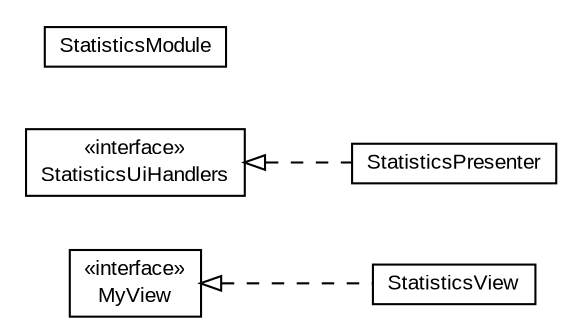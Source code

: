 #!/usr/local/bin/dot
#
# Class diagram 
# Generated by UMLGraph version R5_6-24-gf6e263 (http://www.umlgraph.org/)
#

digraph G {
	edge [fontname="arial",fontsize=10,labelfontname="arial",labelfontsize=10];
	node [fontname="arial",fontsize=10,shape=plaintext];
	nodesep=0.25;
	ranksep=0.5;
	rankdir=LR;
	// com.gwtplatform.carstore.client.application.stats.StatisticsView
	c67129 [label=<<table title="com.gwtplatform.carstore.client.application.stats.StatisticsView" border="0" cellborder="1" cellspacing="0" cellpadding="2" port="p" href="./StatisticsView.html">
		<tr><td><table border="0" cellspacing="0" cellpadding="1">
<tr><td align="center" balign="center"> StatisticsView </td></tr>
		</table></td></tr>
		</table>>, URL="./StatisticsView.html", fontname="arial", fontcolor="black", fontsize=10.0];
	// com.gwtplatform.carstore.client.application.stats.StatisticsUiHandlers
	c67130 [label=<<table title="com.gwtplatform.carstore.client.application.stats.StatisticsUiHandlers" border="0" cellborder="1" cellspacing="0" cellpadding="2" port="p" href="./StatisticsUiHandlers.html">
		<tr><td><table border="0" cellspacing="0" cellpadding="1">
<tr><td align="center" balign="center"> &#171;interface&#187; </td></tr>
<tr><td align="center" balign="center"> StatisticsUiHandlers </td></tr>
		</table></td></tr>
		</table>>, URL="./StatisticsUiHandlers.html", fontname="arial", fontcolor="black", fontsize=10.0];
	// com.gwtplatform.carstore.client.application.stats.StatisticsPresenter
	c67131 [label=<<table title="com.gwtplatform.carstore.client.application.stats.StatisticsPresenter" border="0" cellborder="1" cellspacing="0" cellpadding="2" port="p" href="./StatisticsPresenter.html">
		<tr><td><table border="0" cellspacing="0" cellpadding="1">
<tr><td align="center" balign="center"> StatisticsPresenter </td></tr>
		</table></td></tr>
		</table>>, URL="./StatisticsPresenter.html", fontname="arial", fontcolor="black", fontsize=10.0];
	// com.gwtplatform.carstore.client.application.stats.StatisticsModule
	c67132 [label=<<table title="com.gwtplatform.carstore.client.application.stats.StatisticsModule" border="0" cellborder="1" cellspacing="0" cellpadding="2" port="p" href="./StatisticsModule.html">
		<tr><td><table border="0" cellspacing="0" cellpadding="1">
<tr><td align="center" balign="center"> StatisticsModule </td></tr>
		</table></td></tr>
		</table>>, URL="./StatisticsModule.html", fontname="arial", fontcolor="black", fontsize=10.0];
	//com.gwtplatform.carstore.client.application.stats.StatisticsView implements com.gwtplatform.carstore.client.application.stats.StatisticsPresenter.MyView
	c67253:p -> c67129:p [dir=back,arrowtail=empty,style=dashed];
	//com.gwtplatform.carstore.client.application.stats.StatisticsPresenter implements com.gwtplatform.carstore.client.application.stats.StatisticsUiHandlers
	c67130:p -> c67131:p [dir=back,arrowtail=empty,style=dashed];
	// com.gwtplatform.carstore.client.application.stats.StatisticsPresenter.MyView
	c67253 [label=<<table title="com.gwtplatform.carstore.client.application.stats.StatisticsPresenter.MyView" border="0" cellborder="1" cellspacing="0" cellpadding="2" port="p">
		<tr><td><table border="0" cellspacing="0" cellpadding="1">
<tr><td align="center" balign="center"> &#171;interface&#187; </td></tr>
<tr><td align="center" balign="center"> MyView </td></tr>
		</table></td></tr>
		</table>>, URL="null", fontname="arial", fontcolor="black", fontsize=10.0];
}

